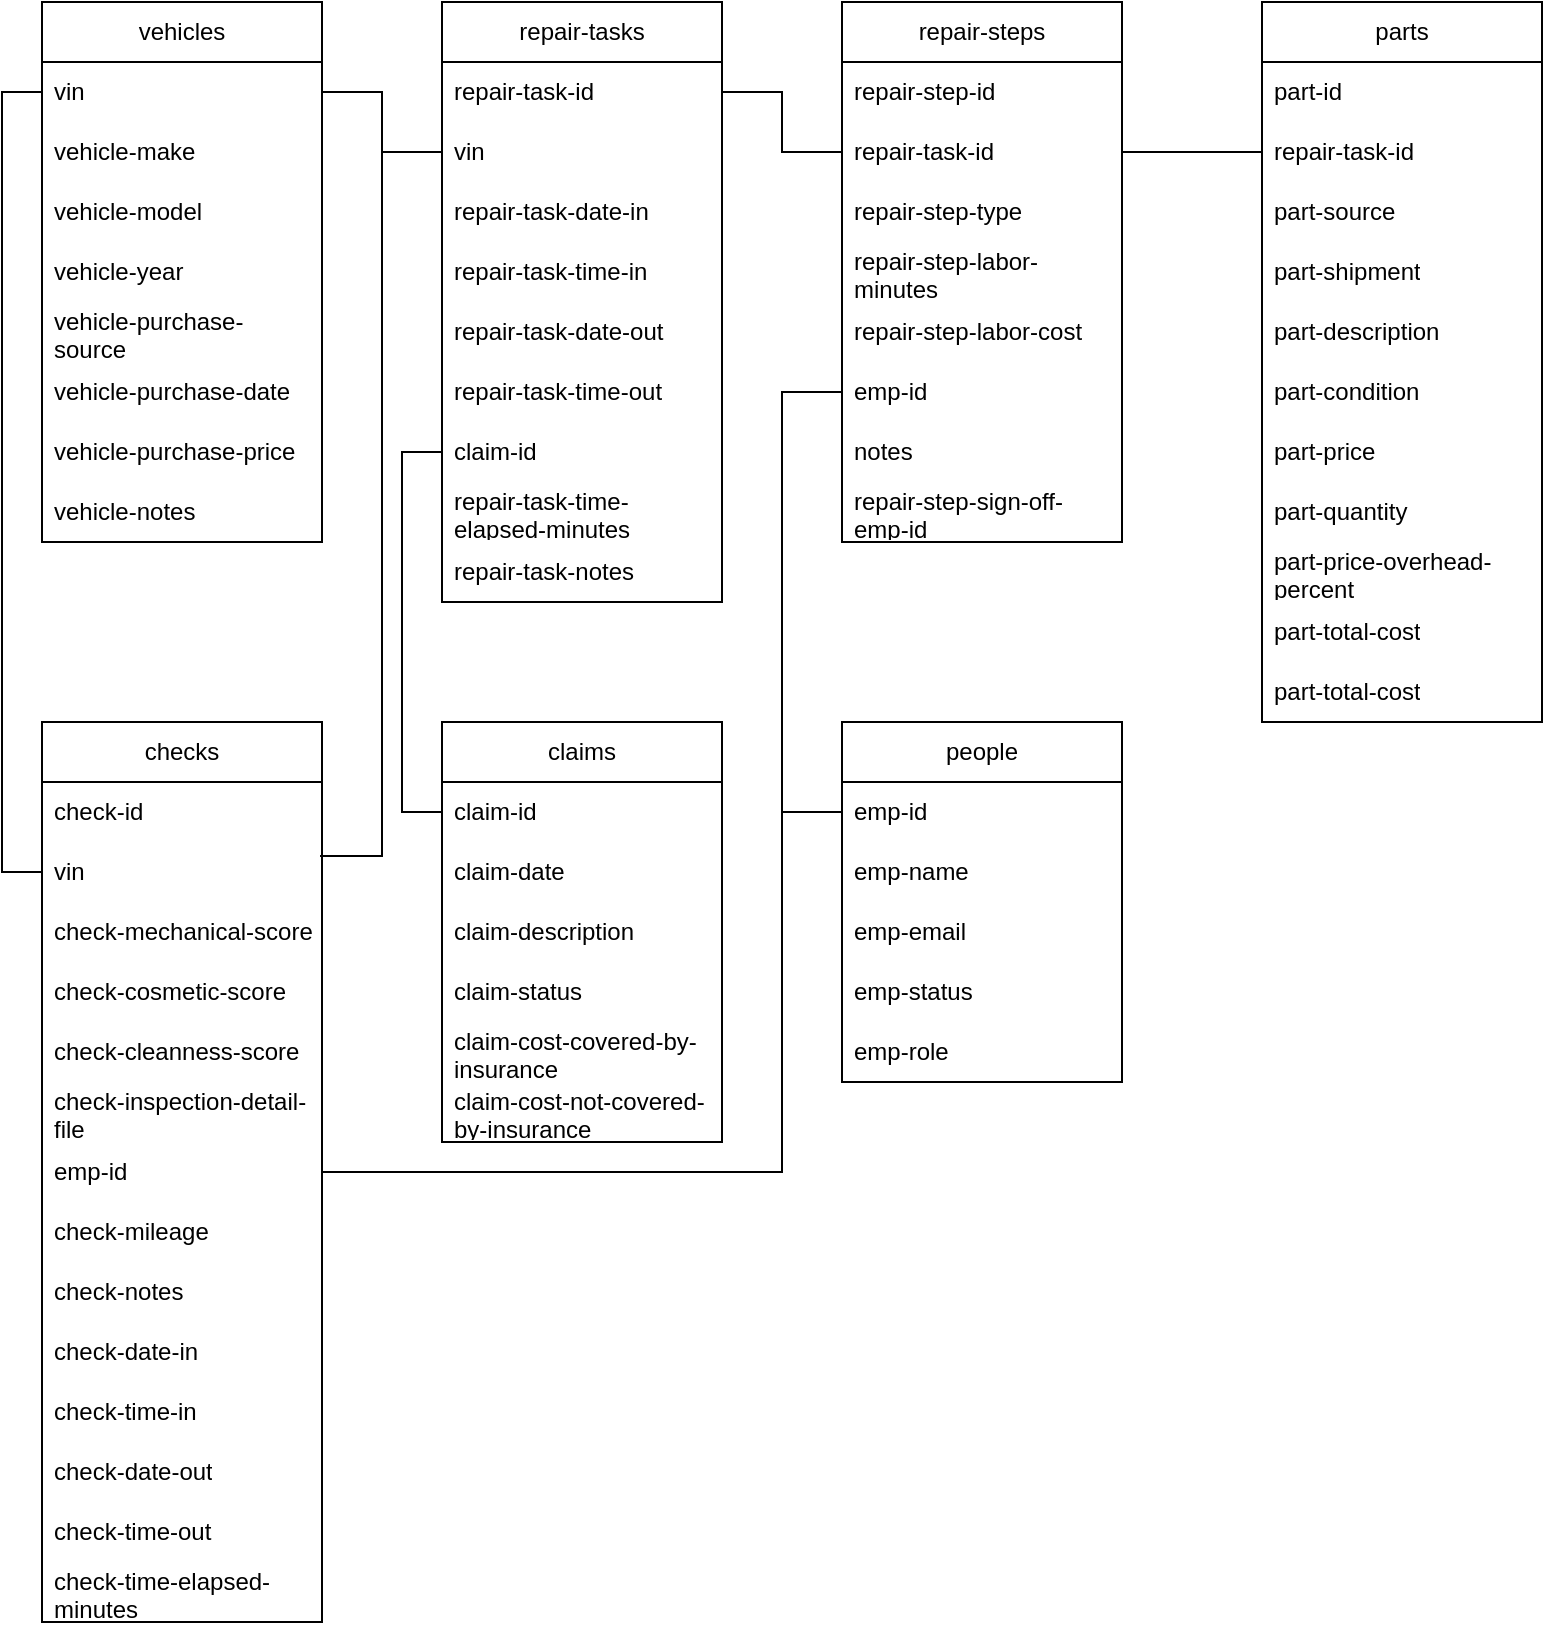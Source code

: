<mxfile version="20.8.16" type="device"><diagram name="Page-1" id="NUf7eM_cdpmlerCo2EGx"><mxGraphModel dx="1434" dy="844" grid="1" gridSize="10" guides="1" tooltips="1" connect="1" arrows="1" fold="1" page="1" pageScale="1" pageWidth="850" pageHeight="1100" math="0" shadow="0"><root><mxCell id="0"/><mxCell id="1" parent="0"/><mxCell id="0f9A5Dcnw2bapaAqSJQb-2" value="parts" style="swimlane;fontStyle=0;childLayout=stackLayout;horizontal=1;startSize=30;horizontalStack=0;resizeParent=1;resizeParentMax=0;resizeLast=0;collapsible=1;marginBottom=0;whiteSpace=wrap;html=1;" vertex="1" parent="1"><mxGeometry x="650" y="40" width="140" height="360" as="geometry"/></mxCell><mxCell id="0f9A5Dcnw2bapaAqSJQb-3" value="part-id" style="text;strokeColor=none;fillColor=none;align=left;verticalAlign=middle;spacingLeft=4;spacingRight=4;overflow=hidden;points=[[0,0.5],[1,0.5]];portConstraint=eastwest;rotatable=0;whiteSpace=wrap;html=1;" vertex="1" parent="0f9A5Dcnw2bapaAqSJQb-2"><mxGeometry y="30" width="140" height="30" as="geometry"/></mxCell><mxCell id="0f9A5Dcnw2bapaAqSJQb-4" value="repair-task-id" style="text;strokeColor=none;fillColor=none;align=left;verticalAlign=middle;spacingLeft=4;spacingRight=4;overflow=hidden;points=[[0,0.5],[1,0.5]];portConstraint=eastwest;rotatable=0;whiteSpace=wrap;html=1;" vertex="1" parent="0f9A5Dcnw2bapaAqSJQb-2"><mxGeometry y="60" width="140" height="30" as="geometry"/></mxCell><mxCell id="0f9A5Dcnw2bapaAqSJQb-5" value="part-source" style="text;strokeColor=none;fillColor=none;align=left;verticalAlign=middle;spacingLeft=4;spacingRight=4;overflow=hidden;points=[[0,0.5],[1,0.5]];portConstraint=eastwest;rotatable=0;whiteSpace=wrap;html=1;" vertex="1" parent="0f9A5Dcnw2bapaAqSJQb-2"><mxGeometry y="90" width="140" height="30" as="geometry"/></mxCell><mxCell id="0f9A5Dcnw2bapaAqSJQb-18" value="part-shipment" style="text;strokeColor=none;fillColor=none;align=left;verticalAlign=middle;spacingLeft=4;spacingRight=4;overflow=hidden;points=[[0,0.5],[1,0.5]];portConstraint=eastwest;rotatable=0;whiteSpace=wrap;html=1;" vertex="1" parent="0f9A5Dcnw2bapaAqSJQb-2"><mxGeometry y="120" width="140" height="30" as="geometry"/></mxCell><mxCell id="0f9A5Dcnw2bapaAqSJQb-19" value="part-description" style="text;strokeColor=none;fillColor=none;align=left;verticalAlign=middle;spacingLeft=4;spacingRight=4;overflow=hidden;points=[[0,0.5],[1,0.5]];portConstraint=eastwest;rotatable=0;whiteSpace=wrap;html=1;" vertex="1" parent="0f9A5Dcnw2bapaAqSJQb-2"><mxGeometry y="150" width="140" height="30" as="geometry"/></mxCell><mxCell id="0f9A5Dcnw2bapaAqSJQb-20" value="part-condition" style="text;strokeColor=none;fillColor=none;align=left;verticalAlign=middle;spacingLeft=4;spacingRight=4;overflow=hidden;points=[[0,0.5],[1,0.5]];portConstraint=eastwest;rotatable=0;whiteSpace=wrap;html=1;" vertex="1" parent="0f9A5Dcnw2bapaAqSJQb-2"><mxGeometry y="180" width="140" height="30" as="geometry"/></mxCell><mxCell id="0f9A5Dcnw2bapaAqSJQb-21" value="part-price" style="text;strokeColor=none;fillColor=none;align=left;verticalAlign=middle;spacingLeft=4;spacingRight=4;overflow=hidden;points=[[0,0.5],[1,0.5]];portConstraint=eastwest;rotatable=0;whiteSpace=wrap;html=1;" vertex="1" parent="0f9A5Dcnw2bapaAqSJQb-2"><mxGeometry y="210" width="140" height="30" as="geometry"/></mxCell><mxCell id="0f9A5Dcnw2bapaAqSJQb-22" value="part-quantity" style="text;strokeColor=none;fillColor=none;align=left;verticalAlign=middle;spacingLeft=4;spacingRight=4;overflow=hidden;points=[[0,0.5],[1,0.5]];portConstraint=eastwest;rotatable=0;whiteSpace=wrap;html=1;" vertex="1" parent="0f9A5Dcnw2bapaAqSJQb-2"><mxGeometry y="240" width="140" height="30" as="geometry"/></mxCell><mxCell id="0f9A5Dcnw2bapaAqSJQb-23" value="part-price-overhead-percent" style="text;strokeColor=none;fillColor=none;align=left;verticalAlign=middle;spacingLeft=4;spacingRight=4;overflow=hidden;points=[[0,0.5],[1,0.5]];portConstraint=eastwest;rotatable=0;whiteSpace=wrap;html=1;" vertex="1" parent="0f9A5Dcnw2bapaAqSJQb-2"><mxGeometry y="270" width="140" height="30" as="geometry"/></mxCell><mxCell id="0f9A5Dcnw2bapaAqSJQb-24" value="part-total-cost" style="text;strokeColor=none;fillColor=none;align=left;verticalAlign=middle;spacingLeft=4;spacingRight=4;overflow=hidden;points=[[0,0.5],[1,0.5]];portConstraint=eastwest;rotatable=0;whiteSpace=wrap;html=1;" vertex="1" parent="0f9A5Dcnw2bapaAqSJQb-2"><mxGeometry y="300" width="140" height="30" as="geometry"/></mxCell><mxCell id="0f9A5Dcnw2bapaAqSJQb-25" value="part-total-cost" style="text;strokeColor=none;fillColor=none;align=left;verticalAlign=middle;spacingLeft=4;spacingRight=4;overflow=hidden;points=[[0,0.5],[1,0.5]];portConstraint=eastwest;rotatable=0;whiteSpace=wrap;html=1;" vertex="1" parent="0f9A5Dcnw2bapaAqSJQb-2"><mxGeometry y="330" width="140" height="30" as="geometry"/></mxCell><mxCell id="0f9A5Dcnw2bapaAqSJQb-6" value="vehicles" style="swimlane;fontStyle=0;childLayout=stackLayout;horizontal=1;startSize=30;horizontalStack=0;resizeParent=1;resizeParentMax=0;resizeLast=0;collapsible=1;marginBottom=0;whiteSpace=wrap;html=1;" vertex="1" parent="1"><mxGeometry x="40" y="40" width="140" height="270" as="geometry"/></mxCell><mxCell id="0f9A5Dcnw2bapaAqSJQb-7" value="vin" style="text;strokeColor=none;fillColor=none;align=left;verticalAlign=middle;spacingLeft=4;spacingRight=4;overflow=hidden;points=[[0,0.5],[1,0.5]];portConstraint=eastwest;rotatable=0;whiteSpace=wrap;html=1;" vertex="1" parent="0f9A5Dcnw2bapaAqSJQb-6"><mxGeometry y="30" width="140" height="30" as="geometry"/></mxCell><mxCell id="0f9A5Dcnw2bapaAqSJQb-8" value="vehicle-make" style="text;strokeColor=none;fillColor=none;align=left;verticalAlign=middle;spacingLeft=4;spacingRight=4;overflow=hidden;points=[[0,0.5],[1,0.5]];portConstraint=eastwest;rotatable=0;whiteSpace=wrap;html=1;" vertex="1" parent="0f9A5Dcnw2bapaAqSJQb-6"><mxGeometry y="60" width="140" height="30" as="geometry"/></mxCell><mxCell id="0f9A5Dcnw2bapaAqSJQb-9" value="vehicle-model" style="text;strokeColor=none;fillColor=none;align=left;verticalAlign=middle;spacingLeft=4;spacingRight=4;overflow=hidden;points=[[0,0.5],[1,0.5]];portConstraint=eastwest;rotatable=0;whiteSpace=wrap;html=1;" vertex="1" parent="0f9A5Dcnw2bapaAqSJQb-6"><mxGeometry y="90" width="140" height="30" as="geometry"/></mxCell><mxCell id="0f9A5Dcnw2bapaAqSJQb-13" value="vehicle-year" style="text;strokeColor=none;fillColor=none;align=left;verticalAlign=middle;spacingLeft=4;spacingRight=4;overflow=hidden;points=[[0,0.5],[1,0.5]];portConstraint=eastwest;rotatable=0;whiteSpace=wrap;html=1;" vertex="1" parent="0f9A5Dcnw2bapaAqSJQb-6"><mxGeometry y="120" width="140" height="30" as="geometry"/></mxCell><mxCell id="0f9A5Dcnw2bapaAqSJQb-14" value="vehicle-purchase-source" style="text;strokeColor=none;fillColor=none;align=left;verticalAlign=middle;spacingLeft=4;spacingRight=4;overflow=hidden;points=[[0,0.5],[1,0.5]];portConstraint=eastwest;rotatable=0;whiteSpace=wrap;html=1;" vertex="1" parent="0f9A5Dcnw2bapaAqSJQb-6"><mxGeometry y="150" width="140" height="30" as="geometry"/></mxCell><mxCell id="0f9A5Dcnw2bapaAqSJQb-15" value="vehicle-purchase-date" style="text;strokeColor=none;fillColor=none;align=left;verticalAlign=middle;spacingLeft=4;spacingRight=4;overflow=hidden;points=[[0,0.5],[1,0.5]];portConstraint=eastwest;rotatable=0;whiteSpace=wrap;html=1;" vertex="1" parent="0f9A5Dcnw2bapaAqSJQb-6"><mxGeometry y="180" width="140" height="30" as="geometry"/></mxCell><mxCell id="0f9A5Dcnw2bapaAqSJQb-16" value="vehicle-purchase-price" style="text;strokeColor=none;fillColor=none;align=left;verticalAlign=middle;spacingLeft=4;spacingRight=4;overflow=hidden;points=[[0,0.5],[1,0.5]];portConstraint=eastwest;rotatable=0;whiteSpace=wrap;html=1;" vertex="1" parent="0f9A5Dcnw2bapaAqSJQb-6"><mxGeometry y="210" width="140" height="30" as="geometry"/></mxCell><mxCell id="0f9A5Dcnw2bapaAqSJQb-17" value="vehicle-notes" style="text;strokeColor=none;fillColor=none;align=left;verticalAlign=middle;spacingLeft=4;spacingRight=4;overflow=hidden;points=[[0,0.5],[1,0.5]];portConstraint=eastwest;rotatable=0;whiteSpace=wrap;html=1;" vertex="1" parent="0f9A5Dcnw2bapaAqSJQb-6"><mxGeometry y="240" width="140" height="30" as="geometry"/></mxCell><mxCell id="0f9A5Dcnw2bapaAqSJQb-38" value="repair-tasks" style="swimlane;fontStyle=0;childLayout=stackLayout;horizontal=1;startSize=30;horizontalStack=0;resizeParent=1;resizeParentMax=0;resizeLast=0;collapsible=1;marginBottom=0;whiteSpace=wrap;html=1;" vertex="1" parent="1"><mxGeometry x="240" y="40" width="140" height="300" as="geometry"/></mxCell><mxCell id="0f9A5Dcnw2bapaAqSJQb-39" value="repair-task-id" style="text;strokeColor=none;fillColor=none;align=left;verticalAlign=middle;spacingLeft=4;spacingRight=4;overflow=hidden;points=[[0,0.5],[1,0.5]];portConstraint=eastwest;rotatable=0;whiteSpace=wrap;html=1;" vertex="1" parent="0f9A5Dcnw2bapaAqSJQb-38"><mxGeometry y="30" width="140" height="30" as="geometry"/></mxCell><mxCell id="0f9A5Dcnw2bapaAqSJQb-40" value="vin" style="text;strokeColor=none;fillColor=none;align=left;verticalAlign=middle;spacingLeft=4;spacingRight=4;overflow=hidden;points=[[0,0.5],[1,0.5]];portConstraint=eastwest;rotatable=0;whiteSpace=wrap;html=1;" vertex="1" parent="0f9A5Dcnw2bapaAqSJQb-38"><mxGeometry y="60" width="140" height="30" as="geometry"/></mxCell><mxCell id="0f9A5Dcnw2bapaAqSJQb-41" value="repair-task-date-in" style="text;strokeColor=none;fillColor=none;align=left;verticalAlign=middle;spacingLeft=4;spacingRight=4;overflow=hidden;points=[[0,0.5],[1,0.5]];portConstraint=eastwest;rotatable=0;whiteSpace=wrap;html=1;" vertex="1" parent="0f9A5Dcnw2bapaAqSJQb-38"><mxGeometry y="90" width="140" height="30" as="geometry"/></mxCell><mxCell id="0f9A5Dcnw2bapaAqSJQb-42" value="repair-task-time-in" style="text;strokeColor=none;fillColor=none;align=left;verticalAlign=middle;spacingLeft=4;spacingRight=4;overflow=hidden;points=[[0,0.5],[1,0.5]];portConstraint=eastwest;rotatable=0;whiteSpace=wrap;html=1;" vertex="1" parent="0f9A5Dcnw2bapaAqSJQb-38"><mxGeometry y="120" width="140" height="30" as="geometry"/></mxCell><mxCell id="0f9A5Dcnw2bapaAqSJQb-43" value="repair-task-date-out" style="text;strokeColor=none;fillColor=none;align=left;verticalAlign=middle;spacingLeft=4;spacingRight=4;overflow=hidden;points=[[0,0.5],[1,0.5]];portConstraint=eastwest;rotatable=0;whiteSpace=wrap;html=1;" vertex="1" parent="0f9A5Dcnw2bapaAqSJQb-38"><mxGeometry y="150" width="140" height="30" as="geometry"/></mxCell><mxCell id="0f9A5Dcnw2bapaAqSJQb-44" value="repair-task-time-out" style="text;strokeColor=none;fillColor=none;align=left;verticalAlign=middle;spacingLeft=4;spacingRight=4;overflow=hidden;points=[[0,0.5],[1,0.5]];portConstraint=eastwest;rotatable=0;whiteSpace=wrap;html=1;" vertex="1" parent="0f9A5Dcnw2bapaAqSJQb-38"><mxGeometry y="180" width="140" height="30" as="geometry"/></mxCell><mxCell id="0f9A5Dcnw2bapaAqSJQb-45" value="claim-id" style="text;strokeColor=none;fillColor=none;align=left;verticalAlign=middle;spacingLeft=4;spacingRight=4;overflow=hidden;points=[[0,0.5],[1,0.5]];portConstraint=eastwest;rotatable=0;whiteSpace=wrap;html=1;" vertex="1" parent="0f9A5Dcnw2bapaAqSJQb-38"><mxGeometry y="210" width="140" height="30" as="geometry"/></mxCell><mxCell id="0f9A5Dcnw2bapaAqSJQb-46" value="repair-task-time-elapsed-minutes" style="text;strokeColor=none;fillColor=none;align=left;verticalAlign=middle;spacingLeft=4;spacingRight=4;overflow=hidden;points=[[0,0.5],[1,0.5]];portConstraint=eastwest;rotatable=0;whiteSpace=wrap;html=1;" vertex="1" parent="0f9A5Dcnw2bapaAqSJQb-38"><mxGeometry y="240" width="140" height="30" as="geometry"/></mxCell><mxCell id="0f9A5Dcnw2bapaAqSJQb-47" value="repair-task-notes" style="text;strokeColor=none;fillColor=none;align=left;verticalAlign=middle;spacingLeft=4;spacingRight=4;overflow=hidden;points=[[0,0.5],[1,0.5]];portConstraint=eastwest;rotatable=0;whiteSpace=wrap;html=1;" vertex="1" parent="0f9A5Dcnw2bapaAqSJQb-38"><mxGeometry y="270" width="140" height="30" as="geometry"/></mxCell><mxCell id="0f9A5Dcnw2bapaAqSJQb-48" value="repair-steps" style="swimlane;fontStyle=0;childLayout=stackLayout;horizontal=1;startSize=30;horizontalStack=0;resizeParent=1;resizeParentMax=0;resizeLast=0;collapsible=1;marginBottom=0;whiteSpace=wrap;html=1;" vertex="1" parent="1"><mxGeometry x="440" y="40" width="140" height="270" as="geometry"/></mxCell><mxCell id="0f9A5Dcnw2bapaAqSJQb-49" value="repair-step-id" style="text;strokeColor=none;fillColor=none;align=left;verticalAlign=middle;spacingLeft=4;spacingRight=4;overflow=hidden;points=[[0,0.5],[1,0.5]];portConstraint=eastwest;rotatable=0;whiteSpace=wrap;html=1;" vertex="1" parent="0f9A5Dcnw2bapaAqSJQb-48"><mxGeometry y="30" width="140" height="30" as="geometry"/></mxCell><mxCell id="0f9A5Dcnw2bapaAqSJQb-50" value="repair-task-id" style="text;strokeColor=none;fillColor=none;align=left;verticalAlign=middle;spacingLeft=4;spacingRight=4;overflow=hidden;points=[[0,0.5],[1,0.5]];portConstraint=eastwest;rotatable=0;whiteSpace=wrap;html=1;" vertex="1" parent="0f9A5Dcnw2bapaAqSJQb-48"><mxGeometry y="60" width="140" height="30" as="geometry"/></mxCell><mxCell id="0f9A5Dcnw2bapaAqSJQb-51" value="repair-step-type" style="text;strokeColor=none;fillColor=none;align=left;verticalAlign=middle;spacingLeft=4;spacingRight=4;overflow=hidden;points=[[0,0.5],[1,0.5]];portConstraint=eastwest;rotatable=0;whiteSpace=wrap;html=1;" vertex="1" parent="0f9A5Dcnw2bapaAqSJQb-48"><mxGeometry y="90" width="140" height="30" as="geometry"/></mxCell><mxCell id="0f9A5Dcnw2bapaAqSJQb-52" value="repair-step-labor-minutes" style="text;strokeColor=none;fillColor=none;align=left;verticalAlign=middle;spacingLeft=4;spacingRight=4;overflow=hidden;points=[[0,0.5],[1,0.5]];portConstraint=eastwest;rotatable=0;whiteSpace=wrap;html=1;" vertex="1" parent="0f9A5Dcnw2bapaAqSJQb-48"><mxGeometry y="120" width="140" height="30" as="geometry"/></mxCell><mxCell id="0f9A5Dcnw2bapaAqSJQb-53" value="repair-step-labor-cost" style="text;strokeColor=none;fillColor=none;align=left;verticalAlign=middle;spacingLeft=4;spacingRight=4;overflow=hidden;points=[[0,0.5],[1,0.5]];portConstraint=eastwest;rotatable=0;whiteSpace=wrap;html=1;" vertex="1" parent="0f9A5Dcnw2bapaAqSJQb-48"><mxGeometry y="150" width="140" height="30" as="geometry"/></mxCell><mxCell id="0f9A5Dcnw2bapaAqSJQb-54" value="emp-id" style="text;strokeColor=none;fillColor=none;align=left;verticalAlign=middle;spacingLeft=4;spacingRight=4;overflow=hidden;points=[[0,0.5],[1,0.5]];portConstraint=eastwest;rotatable=0;whiteSpace=wrap;html=1;" vertex="1" parent="0f9A5Dcnw2bapaAqSJQb-48"><mxGeometry y="180" width="140" height="30" as="geometry"/></mxCell><mxCell id="0f9A5Dcnw2bapaAqSJQb-55" value="notes" style="text;strokeColor=none;fillColor=none;align=left;verticalAlign=middle;spacingLeft=4;spacingRight=4;overflow=hidden;points=[[0,0.5],[1,0.5]];portConstraint=eastwest;rotatable=0;whiteSpace=wrap;html=1;" vertex="1" parent="0f9A5Dcnw2bapaAqSJQb-48"><mxGeometry y="210" width="140" height="30" as="geometry"/></mxCell><mxCell id="0f9A5Dcnw2bapaAqSJQb-56" value="repair-step-sign-off-emp-id" style="text;strokeColor=none;fillColor=none;align=left;verticalAlign=middle;spacingLeft=4;spacingRight=4;overflow=hidden;points=[[0,0.5],[1,0.5]];portConstraint=eastwest;rotatable=0;whiteSpace=wrap;html=1;" vertex="1" parent="0f9A5Dcnw2bapaAqSJQb-48"><mxGeometry y="240" width="140" height="30" as="geometry"/></mxCell><mxCell id="0f9A5Dcnw2bapaAqSJQb-57" value="checks" style="swimlane;fontStyle=0;childLayout=stackLayout;horizontal=1;startSize=30;horizontalStack=0;resizeParent=1;resizeParentMax=0;resizeLast=0;collapsible=1;marginBottom=0;whiteSpace=wrap;html=1;" vertex="1" parent="1"><mxGeometry x="40" y="400" width="140" height="450" as="geometry"/></mxCell><mxCell id="0f9A5Dcnw2bapaAqSJQb-58" value="check-id" style="text;strokeColor=none;fillColor=none;align=left;verticalAlign=middle;spacingLeft=4;spacingRight=4;overflow=hidden;points=[[0,0.5],[1,0.5]];portConstraint=eastwest;rotatable=0;whiteSpace=wrap;html=1;" vertex="1" parent="0f9A5Dcnw2bapaAqSJQb-57"><mxGeometry y="30" width="140" height="30" as="geometry"/></mxCell><mxCell id="0f9A5Dcnw2bapaAqSJQb-59" value="vin" style="text;strokeColor=none;fillColor=none;align=left;verticalAlign=middle;spacingLeft=4;spacingRight=4;overflow=hidden;points=[[0,0.5],[1,0.5]];portConstraint=eastwest;rotatable=0;whiteSpace=wrap;html=1;" vertex="1" parent="0f9A5Dcnw2bapaAqSJQb-57"><mxGeometry y="60" width="140" height="30" as="geometry"/></mxCell><mxCell id="0f9A5Dcnw2bapaAqSJQb-60" value="check-mechanical-score" style="text;strokeColor=none;fillColor=none;align=left;verticalAlign=middle;spacingLeft=4;spacingRight=4;overflow=hidden;points=[[0,0.5],[1,0.5]];portConstraint=eastwest;rotatable=0;whiteSpace=wrap;html=1;" vertex="1" parent="0f9A5Dcnw2bapaAqSJQb-57"><mxGeometry y="90" width="140" height="30" as="geometry"/></mxCell><mxCell id="0f9A5Dcnw2bapaAqSJQb-61" value="check-cosmetic-score" style="text;strokeColor=none;fillColor=none;align=left;verticalAlign=middle;spacingLeft=4;spacingRight=4;overflow=hidden;points=[[0,0.5],[1,0.5]];portConstraint=eastwest;rotatable=0;whiteSpace=wrap;html=1;" vertex="1" parent="0f9A5Dcnw2bapaAqSJQb-57"><mxGeometry y="120" width="140" height="30" as="geometry"/></mxCell><mxCell id="0f9A5Dcnw2bapaAqSJQb-62" value="check-cleanness-score" style="text;strokeColor=none;fillColor=none;align=left;verticalAlign=middle;spacingLeft=4;spacingRight=4;overflow=hidden;points=[[0,0.5],[1,0.5]];portConstraint=eastwest;rotatable=0;whiteSpace=wrap;html=1;" vertex="1" parent="0f9A5Dcnw2bapaAqSJQb-57"><mxGeometry y="150" width="140" height="30" as="geometry"/></mxCell><mxCell id="0f9A5Dcnw2bapaAqSJQb-63" value="check-inspection-detail-file" style="text;strokeColor=none;fillColor=none;align=left;verticalAlign=middle;spacingLeft=4;spacingRight=4;overflow=hidden;points=[[0,0.5],[1,0.5]];portConstraint=eastwest;rotatable=0;whiteSpace=wrap;html=1;" vertex="1" parent="0f9A5Dcnw2bapaAqSJQb-57"><mxGeometry y="180" width="140" height="30" as="geometry"/></mxCell><mxCell id="0f9A5Dcnw2bapaAqSJQb-65" value="emp-id" style="text;strokeColor=none;fillColor=none;align=left;verticalAlign=middle;spacingLeft=4;spacingRight=4;overflow=hidden;points=[[0,0.5],[1,0.5]];portConstraint=eastwest;rotatable=0;whiteSpace=wrap;html=1;" vertex="1" parent="0f9A5Dcnw2bapaAqSJQb-57"><mxGeometry y="210" width="140" height="30" as="geometry"/></mxCell><mxCell id="0f9A5Dcnw2bapaAqSJQb-64" value="check-mileage" style="text;strokeColor=none;fillColor=none;align=left;verticalAlign=middle;spacingLeft=4;spacingRight=4;overflow=hidden;points=[[0,0.5],[1,0.5]];portConstraint=eastwest;rotatable=0;whiteSpace=wrap;html=1;" vertex="1" parent="0f9A5Dcnw2bapaAqSJQb-57"><mxGeometry y="240" width="140" height="30" as="geometry"/></mxCell><mxCell id="0f9A5Dcnw2bapaAqSJQb-66" value="check-notes" style="text;strokeColor=none;fillColor=none;align=left;verticalAlign=middle;spacingLeft=4;spacingRight=4;overflow=hidden;points=[[0,0.5],[1,0.5]];portConstraint=eastwest;rotatable=0;whiteSpace=wrap;html=1;" vertex="1" parent="0f9A5Dcnw2bapaAqSJQb-57"><mxGeometry y="270" width="140" height="30" as="geometry"/></mxCell><mxCell id="0f9A5Dcnw2bapaAqSJQb-67" value="check-date-in" style="text;strokeColor=none;fillColor=none;align=left;verticalAlign=middle;spacingLeft=4;spacingRight=4;overflow=hidden;points=[[0,0.5],[1,0.5]];portConstraint=eastwest;rotatable=0;whiteSpace=wrap;html=1;" vertex="1" parent="0f9A5Dcnw2bapaAqSJQb-57"><mxGeometry y="300" width="140" height="30" as="geometry"/></mxCell><mxCell id="0f9A5Dcnw2bapaAqSJQb-68" value="check-time-in" style="text;strokeColor=none;fillColor=none;align=left;verticalAlign=middle;spacingLeft=4;spacingRight=4;overflow=hidden;points=[[0,0.5],[1,0.5]];portConstraint=eastwest;rotatable=0;whiteSpace=wrap;html=1;" vertex="1" parent="0f9A5Dcnw2bapaAqSJQb-57"><mxGeometry y="330" width="140" height="30" as="geometry"/></mxCell><mxCell id="0f9A5Dcnw2bapaAqSJQb-70" value="check-date-out" style="text;strokeColor=none;fillColor=none;align=left;verticalAlign=middle;spacingLeft=4;spacingRight=4;overflow=hidden;points=[[0,0.5],[1,0.5]];portConstraint=eastwest;rotatable=0;whiteSpace=wrap;html=1;" vertex="1" parent="0f9A5Dcnw2bapaAqSJQb-57"><mxGeometry y="360" width="140" height="30" as="geometry"/></mxCell><mxCell id="0f9A5Dcnw2bapaAqSJQb-69" value="check-time-out" style="text;strokeColor=none;fillColor=none;align=left;verticalAlign=middle;spacingLeft=4;spacingRight=4;overflow=hidden;points=[[0,0.5],[1,0.5]];portConstraint=eastwest;rotatable=0;whiteSpace=wrap;html=1;" vertex="1" parent="0f9A5Dcnw2bapaAqSJQb-57"><mxGeometry y="390" width="140" height="30" as="geometry"/></mxCell><mxCell id="0f9A5Dcnw2bapaAqSJQb-71" value="check-time-elapsed-minutes" style="text;strokeColor=none;fillColor=none;align=left;verticalAlign=middle;spacingLeft=4;spacingRight=4;overflow=hidden;points=[[0,0.5],[1,0.5]];portConstraint=eastwest;rotatable=0;whiteSpace=wrap;html=1;" vertex="1" parent="0f9A5Dcnw2bapaAqSJQb-57"><mxGeometry y="420" width="140" height="30" as="geometry"/></mxCell><mxCell id="0f9A5Dcnw2bapaAqSJQb-72" value="claims" style="swimlane;fontStyle=0;childLayout=stackLayout;horizontal=1;startSize=30;horizontalStack=0;resizeParent=1;resizeParentMax=0;resizeLast=0;collapsible=1;marginBottom=0;whiteSpace=wrap;html=1;" vertex="1" parent="1"><mxGeometry x="240" y="400" width="140" height="210" as="geometry"/></mxCell><mxCell id="0f9A5Dcnw2bapaAqSJQb-73" value="claim-id" style="text;strokeColor=none;fillColor=none;align=left;verticalAlign=middle;spacingLeft=4;spacingRight=4;overflow=hidden;points=[[0,0.5],[1,0.5]];portConstraint=eastwest;rotatable=0;whiteSpace=wrap;html=1;" vertex="1" parent="0f9A5Dcnw2bapaAqSJQb-72"><mxGeometry y="30" width="140" height="30" as="geometry"/></mxCell><mxCell id="0f9A5Dcnw2bapaAqSJQb-74" value="claim-date" style="text;strokeColor=none;fillColor=none;align=left;verticalAlign=middle;spacingLeft=4;spacingRight=4;overflow=hidden;points=[[0,0.5],[1,0.5]];portConstraint=eastwest;rotatable=0;whiteSpace=wrap;html=1;" vertex="1" parent="0f9A5Dcnw2bapaAqSJQb-72"><mxGeometry y="60" width="140" height="30" as="geometry"/></mxCell><mxCell id="0f9A5Dcnw2bapaAqSJQb-75" value="claim-description" style="text;strokeColor=none;fillColor=none;align=left;verticalAlign=middle;spacingLeft=4;spacingRight=4;overflow=hidden;points=[[0,0.5],[1,0.5]];portConstraint=eastwest;rotatable=0;whiteSpace=wrap;html=1;" vertex="1" parent="0f9A5Dcnw2bapaAqSJQb-72"><mxGeometry y="90" width="140" height="30" as="geometry"/></mxCell><mxCell id="0f9A5Dcnw2bapaAqSJQb-76" value="claim-status" style="text;strokeColor=none;fillColor=none;align=left;verticalAlign=middle;spacingLeft=4;spacingRight=4;overflow=hidden;points=[[0,0.5],[1,0.5]];portConstraint=eastwest;rotatable=0;whiteSpace=wrap;html=1;" vertex="1" parent="0f9A5Dcnw2bapaAqSJQb-72"><mxGeometry y="120" width="140" height="30" as="geometry"/></mxCell><mxCell id="0f9A5Dcnw2bapaAqSJQb-77" value="claim-cost-covered-by-insurance" style="text;strokeColor=none;fillColor=none;align=left;verticalAlign=middle;spacingLeft=4;spacingRight=4;overflow=hidden;points=[[0,0.5],[1,0.5]];portConstraint=eastwest;rotatable=0;whiteSpace=wrap;html=1;" vertex="1" parent="0f9A5Dcnw2bapaAqSJQb-72"><mxGeometry y="150" width="140" height="30" as="geometry"/></mxCell><mxCell id="0f9A5Dcnw2bapaAqSJQb-78" value="claim-cost-not-covered-by-insurance" style="text;strokeColor=none;fillColor=none;align=left;verticalAlign=middle;spacingLeft=4;spacingRight=4;overflow=hidden;points=[[0,0.5],[1,0.5]];portConstraint=eastwest;rotatable=0;whiteSpace=wrap;html=1;" vertex="1" parent="0f9A5Dcnw2bapaAqSJQb-72"><mxGeometry y="180" width="140" height="30" as="geometry"/></mxCell><mxCell id="0f9A5Dcnw2bapaAqSJQb-79" value="people" style="swimlane;fontStyle=0;childLayout=stackLayout;horizontal=1;startSize=30;horizontalStack=0;resizeParent=1;resizeParentMax=0;resizeLast=0;collapsible=1;marginBottom=0;whiteSpace=wrap;html=1;" vertex="1" parent="1"><mxGeometry x="440" y="400" width="140" height="180" as="geometry"/></mxCell><mxCell id="0f9A5Dcnw2bapaAqSJQb-80" value="emp-id" style="text;strokeColor=none;fillColor=none;align=left;verticalAlign=middle;spacingLeft=4;spacingRight=4;overflow=hidden;points=[[0,0.5],[1,0.5]];portConstraint=eastwest;rotatable=0;whiteSpace=wrap;html=1;" vertex="1" parent="0f9A5Dcnw2bapaAqSJQb-79"><mxGeometry y="30" width="140" height="30" as="geometry"/></mxCell><mxCell id="0f9A5Dcnw2bapaAqSJQb-81" value="emp-name" style="text;strokeColor=none;fillColor=none;align=left;verticalAlign=middle;spacingLeft=4;spacingRight=4;overflow=hidden;points=[[0,0.5],[1,0.5]];portConstraint=eastwest;rotatable=0;whiteSpace=wrap;html=1;" vertex="1" parent="0f9A5Dcnw2bapaAqSJQb-79"><mxGeometry y="60" width="140" height="30" as="geometry"/></mxCell><mxCell id="0f9A5Dcnw2bapaAqSJQb-82" value="emp-email" style="text;strokeColor=none;fillColor=none;align=left;verticalAlign=middle;spacingLeft=4;spacingRight=4;overflow=hidden;points=[[0,0.5],[1,0.5]];portConstraint=eastwest;rotatable=0;whiteSpace=wrap;html=1;" vertex="1" parent="0f9A5Dcnw2bapaAqSJQb-79"><mxGeometry y="90" width="140" height="30" as="geometry"/></mxCell><mxCell id="0f9A5Dcnw2bapaAqSJQb-83" value="emp-status" style="text;strokeColor=none;fillColor=none;align=left;verticalAlign=middle;spacingLeft=4;spacingRight=4;overflow=hidden;points=[[0,0.5],[1,0.5]];portConstraint=eastwest;rotatable=0;whiteSpace=wrap;html=1;" vertex="1" parent="0f9A5Dcnw2bapaAqSJQb-79"><mxGeometry y="120" width="140" height="30" as="geometry"/></mxCell><mxCell id="0f9A5Dcnw2bapaAqSJQb-84" value="emp-role" style="text;strokeColor=none;fillColor=none;align=left;verticalAlign=middle;spacingLeft=4;spacingRight=4;overflow=hidden;points=[[0,0.5],[1,0.5]];portConstraint=eastwest;rotatable=0;whiteSpace=wrap;html=1;" vertex="1" parent="0f9A5Dcnw2bapaAqSJQb-79"><mxGeometry y="150" width="140" height="30" as="geometry"/></mxCell><mxCell id="0f9A5Dcnw2bapaAqSJQb-86" style="edgeStyle=orthogonalEdgeStyle;rounded=0;orthogonalLoop=1;jettySize=auto;html=1;exitX=1;exitY=0.5;exitDx=0;exitDy=0;entryX=0;entryY=0.5;entryDx=0;entryDy=0;endArrow=none;endFill=0;" edge="1" parent="1" source="0f9A5Dcnw2bapaAqSJQb-7" target="0f9A5Dcnw2bapaAqSJQb-40"><mxGeometry relative="1" as="geometry"/></mxCell><mxCell id="0f9A5Dcnw2bapaAqSJQb-87" style="edgeStyle=orthogonalEdgeStyle;rounded=0;orthogonalLoop=1;jettySize=auto;html=1;exitX=0;exitY=0.5;exitDx=0;exitDy=0;entryX=0;entryY=0.5;entryDx=0;entryDy=0;endArrow=none;endFill=0;" edge="1" parent="1" source="0f9A5Dcnw2bapaAqSJQb-7" target="0f9A5Dcnw2bapaAqSJQb-59"><mxGeometry relative="1" as="geometry"/></mxCell><mxCell id="0f9A5Dcnw2bapaAqSJQb-88" style="edgeStyle=orthogonalEdgeStyle;rounded=0;orthogonalLoop=1;jettySize=auto;html=1;exitX=0;exitY=0.5;exitDx=0;exitDy=0;entryX=0.993;entryY=0.233;entryDx=0;entryDy=0;entryPerimeter=0;endArrow=none;endFill=0;" edge="1" parent="1" source="0f9A5Dcnw2bapaAqSJQb-40" target="0f9A5Dcnw2bapaAqSJQb-59"><mxGeometry relative="1" as="geometry"/></mxCell><mxCell id="0f9A5Dcnw2bapaAqSJQb-89" style="edgeStyle=orthogonalEdgeStyle;rounded=0;orthogonalLoop=1;jettySize=auto;html=1;exitX=1;exitY=0.5;exitDx=0;exitDy=0;entryX=0;entryY=0.5;entryDx=0;entryDy=0;endArrow=none;endFill=0;" edge="1" parent="1" source="0f9A5Dcnw2bapaAqSJQb-39" target="0f9A5Dcnw2bapaAqSJQb-50"><mxGeometry relative="1" as="geometry"/></mxCell><mxCell id="0f9A5Dcnw2bapaAqSJQb-91" style="edgeStyle=orthogonalEdgeStyle;rounded=0;orthogonalLoop=1;jettySize=auto;html=1;exitX=1;exitY=0.5;exitDx=0;exitDy=0;entryX=0;entryY=0.5;entryDx=0;entryDy=0;endArrow=none;endFill=0;" edge="1" parent="1" source="0f9A5Dcnw2bapaAqSJQb-50" target="0f9A5Dcnw2bapaAqSJQb-4"><mxGeometry relative="1" as="geometry"/></mxCell><mxCell id="0f9A5Dcnw2bapaAqSJQb-92" style="edgeStyle=orthogonalEdgeStyle;rounded=0;orthogonalLoop=1;jettySize=auto;html=1;exitX=1;exitY=0.5;exitDx=0;exitDy=0;entryX=0;entryY=0.5;entryDx=0;entryDy=0;endArrow=none;endFill=0;" edge="1" parent="1" source="0f9A5Dcnw2bapaAqSJQb-65" target="0f9A5Dcnw2bapaAqSJQb-80"><mxGeometry relative="1" as="geometry"><Array as="points"><mxPoint x="410" y="625"/><mxPoint x="410" y="445"/></Array></mxGeometry></mxCell><mxCell id="0f9A5Dcnw2bapaAqSJQb-93" style="edgeStyle=orthogonalEdgeStyle;rounded=0;orthogonalLoop=1;jettySize=auto;html=1;exitX=0;exitY=0.5;exitDx=0;exitDy=0;entryX=0;entryY=0.5;entryDx=0;entryDy=0;endArrow=none;endFill=0;" edge="1" parent="1" source="0f9A5Dcnw2bapaAqSJQb-54" target="0f9A5Dcnw2bapaAqSJQb-80"><mxGeometry relative="1" as="geometry"><Array as="points"><mxPoint x="410" y="235"/><mxPoint x="410" y="445"/></Array></mxGeometry></mxCell><mxCell id="0f9A5Dcnw2bapaAqSJQb-94" style="edgeStyle=orthogonalEdgeStyle;rounded=0;orthogonalLoop=1;jettySize=auto;html=1;exitX=0;exitY=0.5;exitDx=0;exitDy=0;entryX=0;entryY=0.5;entryDx=0;entryDy=0;endArrow=none;endFill=0;" edge="1" parent="1" source="0f9A5Dcnw2bapaAqSJQb-45" target="0f9A5Dcnw2bapaAqSJQb-73"><mxGeometry relative="1" as="geometry"/></mxCell></root></mxGraphModel></diagram></mxfile>